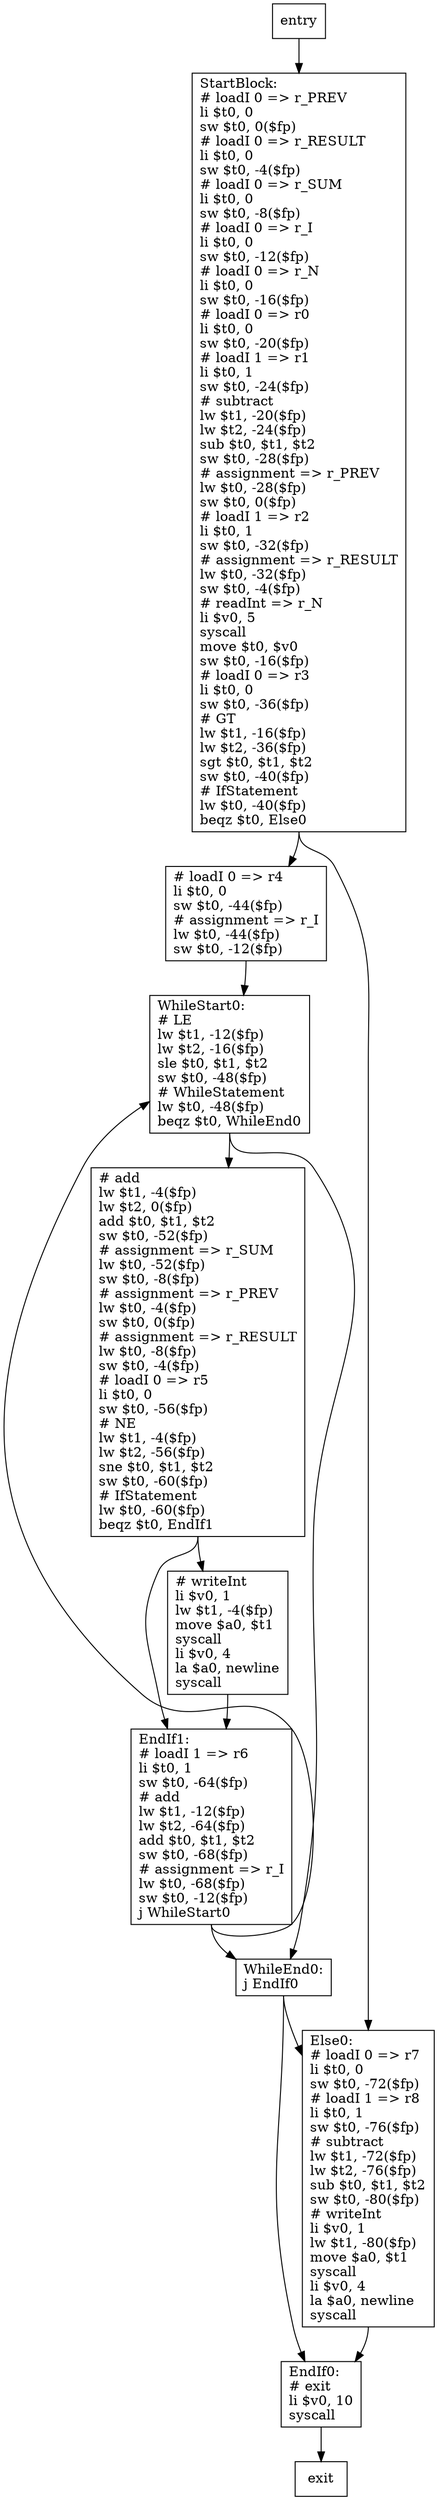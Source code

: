 digraph G {
    edge[tailport=s];
    node[shape=box,style=filled,fillcolor="white"];
    0[label="StartBlock:\l# loadI 0 => r_PREV\lli $t0, 0\lsw $t0, 0($fp)\l# loadI 0 => r_RESULT\lli $t0, 0\lsw $t0, -4($fp)\l# loadI 0 => r_SUM\lli $t0, 0\lsw $t0, -8($fp)\l# loadI 0 => r_I\lli $t0, 0\lsw $t0, -12($fp)\l# loadI 0 => r_N\lli $t0, 0\lsw $t0, -16($fp)\l# loadI 0 => r0\lli $t0, 0\lsw $t0, -20($fp)\l# loadI 1 => r1\lli $t0, 1\lsw $t0, -24($fp)\l# subtract\llw $t1, -20($fp)\llw $t2, -24($fp)\lsub $t0, $t1, $t2\lsw $t0, -28($fp)\l# assignment => r_PREV\llw $t0, -28($fp)\lsw $t0, 0($fp)\l# loadI 1 => r2\lli $t0, 1\lsw $t0, -32($fp)\l# assignment => r_RESULT\llw $t0, -32($fp)\lsw $t0, -4($fp)\l# readInt => r_N\lli $v0, 5\lsyscall\lmove $t0, $v0\lsw $t0, -16($fp)\l# loadI 0 => r3\lli $t0, 0\lsw $t0, -36($fp)\l# GT\llw $t1, -16($fp)\llw $t2, -36($fp)\lsgt $t0, $t1, $t2\lsw $t0, -40($fp)\l# IfStatement\llw $t0, -40($fp)\lbeqz $t0, Else0\l",shape=box];
    1[label="# loadI 0 => r4\lli $t0, 0\lsw $t0, -44($fp)\l# assignment => r_I\llw $t0, -44($fp)\lsw $t0, -12($fp)\l",shape=box];
    2[label="WhileStart0:\l# LE\llw $t1, -12($fp)\llw $t2, -16($fp)\lsle $t0, $t1, $t2\lsw $t0, -48($fp)\l# WhileStatement\llw $t0, -48($fp)\lbeqz $t0, WhileEnd0\l",shape=box];
    3[label="# add\llw $t1, -4($fp)\llw $t2, 0($fp)\ladd $t0, $t1, $t2\lsw $t0, -52($fp)\l# assignment => r_SUM\llw $t0, -52($fp)\lsw $t0, -8($fp)\l# assignment => r_PREV\llw $t0, -4($fp)\lsw $t0, 0($fp)\l# assignment => r_RESULT\llw $t0, -8($fp)\lsw $t0, -4($fp)\l# loadI 0 => r5\lli $t0, 0\lsw $t0, -56($fp)\l# NE\llw $t1, -4($fp)\llw $t2, -56($fp)\lsne $t0, $t1, $t2\lsw $t0, -60($fp)\l# IfStatement\llw $t0, -60($fp)\lbeqz $t0, EndIf1\l",shape=box];
    4[label="# writeInt\lli $v0, 1\llw $t1, -4($fp)\lmove $a0, $t1\lsyscall\lli $v0, 4\lla $a0, newline\lsyscall\l",shape=box];
    5[label="EndIf1:\l# loadI 1 => r6\lli $t0, 1\lsw $t0, -64($fp)\l# add\llw $t1, -12($fp)\llw $t2, -64($fp)\ladd $t0, $t1, $t2\lsw $t0, -68($fp)\l# assignment => r_I\llw $t0, -68($fp)\lsw $t0, -12($fp)\lj WhileStart0\l",shape=box];
    6[label="WhileEnd0:\lj EndIf0\l",shape=box];
    7[label="Else0:\l# loadI 0 => r7\lli $t0, 0\lsw $t0, -72($fp)\l# loadI 1 => r8\lli $t0, 1\lsw $t0, -76($fp)\l# subtract\llw $t1, -72($fp)\llw $t2, -76($fp)\lsub $t0, $t1, $t2\lsw $t0, -80($fp)\l# writeInt\lli $v0, 1\llw $t1, -80($fp)\lmove $a0, $t1\lsyscall\lli $v0, 4\lla $a0, newline\lsyscall\l",shape=box];
    8[label="EndIf0:\l# exit\lli $v0, 10\lsyscall\l",shape=box];

    entry -> 0;
    8 -> exit;
    0 -> 1;
    0 -> 7;
    1 -> 2;
    2 -> 3;
    2 -> 6;
    3 -> 4;
    3 -> 5;
    4 -> 5;
    5 -> 6;
    5 -> 2;
    6 -> 7;
    6 -> 8;
    7 -> 8;
}
